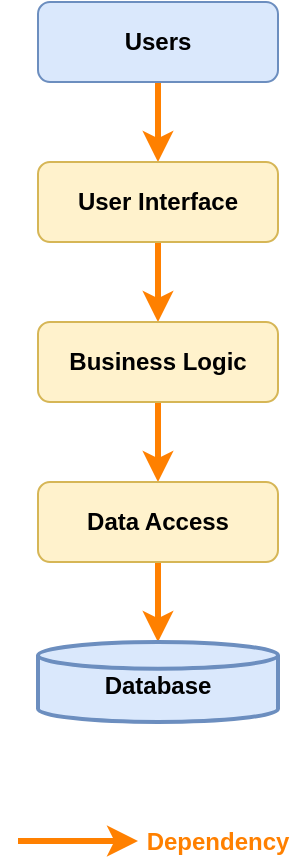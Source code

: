 <mxfile version="12.5.5" type="device"><diagram id="rOsOsXzstShcfSepX0iM" name="Page-1"><mxGraphModel dx="868" dy="411" grid="1" gridSize="10" guides="1" tooltips="1" connect="1" arrows="1" fold="1" page="1" pageScale="1" pageWidth="850" pageHeight="1100" math="0" shadow="0"><root><mxCell id="0"/><mxCell id="1" parent="0"/><mxCell id="hoIVqcJ50_7qzDen5r93-6" value="" style="edgeStyle=orthogonalEdgeStyle;rounded=0;orthogonalLoop=1;jettySize=auto;html=1;strokeWidth=3;strokeColor=#FF8000;" edge="1" parent="1" source="hoIVqcJ50_7qzDen5r93-1" target="hoIVqcJ50_7qzDen5r93-2"><mxGeometry relative="1" as="geometry"/></mxCell><mxCell id="hoIVqcJ50_7qzDen5r93-1" value="Users" style="rounded=1;whiteSpace=wrap;html=1;fontStyle=1;fillColor=#dae8fc;strokeColor=#6c8ebf;" vertex="1" parent="1"><mxGeometry x="320" y="80" width="120" height="40" as="geometry"/></mxCell><mxCell id="hoIVqcJ50_7qzDen5r93-7" value="" style="edgeStyle=orthogonalEdgeStyle;rounded=0;orthogonalLoop=1;jettySize=auto;html=1;strokeWidth=3;strokeColor=#FF8000;" edge="1" parent="1" source="hoIVqcJ50_7qzDen5r93-2" target="hoIVqcJ50_7qzDen5r93-3"><mxGeometry relative="1" as="geometry"/></mxCell><mxCell id="hoIVqcJ50_7qzDen5r93-2" value="User Interface" style="rounded=1;whiteSpace=wrap;html=1;fontStyle=1;fillColor=#fff2cc;strokeColor=#d6b656;" vertex="1" parent="1"><mxGeometry x="320" y="160" width="120" height="40" as="geometry"/></mxCell><mxCell id="hoIVqcJ50_7qzDen5r93-8" value="" style="edgeStyle=orthogonalEdgeStyle;rounded=0;orthogonalLoop=1;jettySize=auto;html=1;strokeWidth=3;strokeColor=#FF8000;" edge="1" parent="1" source="hoIVqcJ50_7qzDen5r93-3" target="hoIVqcJ50_7qzDen5r93-4"><mxGeometry relative="1" as="geometry"/></mxCell><mxCell id="hoIVqcJ50_7qzDen5r93-3" value="Business Logic" style="rounded=1;whiteSpace=wrap;html=1;fontStyle=1;fillColor=#fff2cc;strokeColor=#d6b656;" vertex="1" parent="1"><mxGeometry x="320" y="240" width="120" height="40" as="geometry"/></mxCell><mxCell id="hoIVqcJ50_7qzDen5r93-9" value="" style="edgeStyle=orthogonalEdgeStyle;rounded=0;orthogonalLoop=1;jettySize=auto;html=1;strokeWidth=3;strokeColor=#FF8000;" edge="1" parent="1" source="hoIVqcJ50_7qzDen5r93-4" target="hoIVqcJ50_7qzDen5r93-5"><mxGeometry relative="1" as="geometry"/></mxCell><mxCell id="hoIVqcJ50_7qzDen5r93-4" value="Data Access" style="rounded=1;whiteSpace=wrap;html=1;fontStyle=1;fillColor=#fff2cc;strokeColor=#d6b656;" vertex="1" parent="1"><mxGeometry x="320" y="320" width="120" height="40" as="geometry"/></mxCell><mxCell id="hoIVqcJ50_7qzDen5r93-5" value="Database" style="strokeWidth=2;html=1;shape=mxgraph.flowchart.database;whiteSpace=wrap;fontStyle=1;spacingTop=3;fillColor=#dae8fc;strokeColor=#6c8ebf;" vertex="1" parent="1"><mxGeometry x="320" y="400" width="120" height="40" as="geometry"/></mxCell><mxCell id="hoIVqcJ50_7qzDen5r93-10" value="Dependency" style="text;html=1;strokeColor=none;fillColor=none;align=center;verticalAlign=middle;whiteSpace=wrap;rounded=0;fontColor=#FF8000;fontStyle=1" vertex="1" parent="1"><mxGeometry x="390" y="490" width="40" height="20" as="geometry"/></mxCell><mxCell id="hoIVqcJ50_7qzDen5r93-12" value="" style="edgeStyle=orthogonalEdgeStyle;rounded=0;orthogonalLoop=1;jettySize=auto;html=1;strokeWidth=3;strokeColor=#FF8000;" edge="1" parent="1"><mxGeometry relative="1" as="geometry"><mxPoint x="310" y="499.5" as="sourcePoint"/><mxPoint x="370" y="499.5" as="targetPoint"/></mxGeometry></mxCell></root></mxGraphModel></diagram></mxfile>